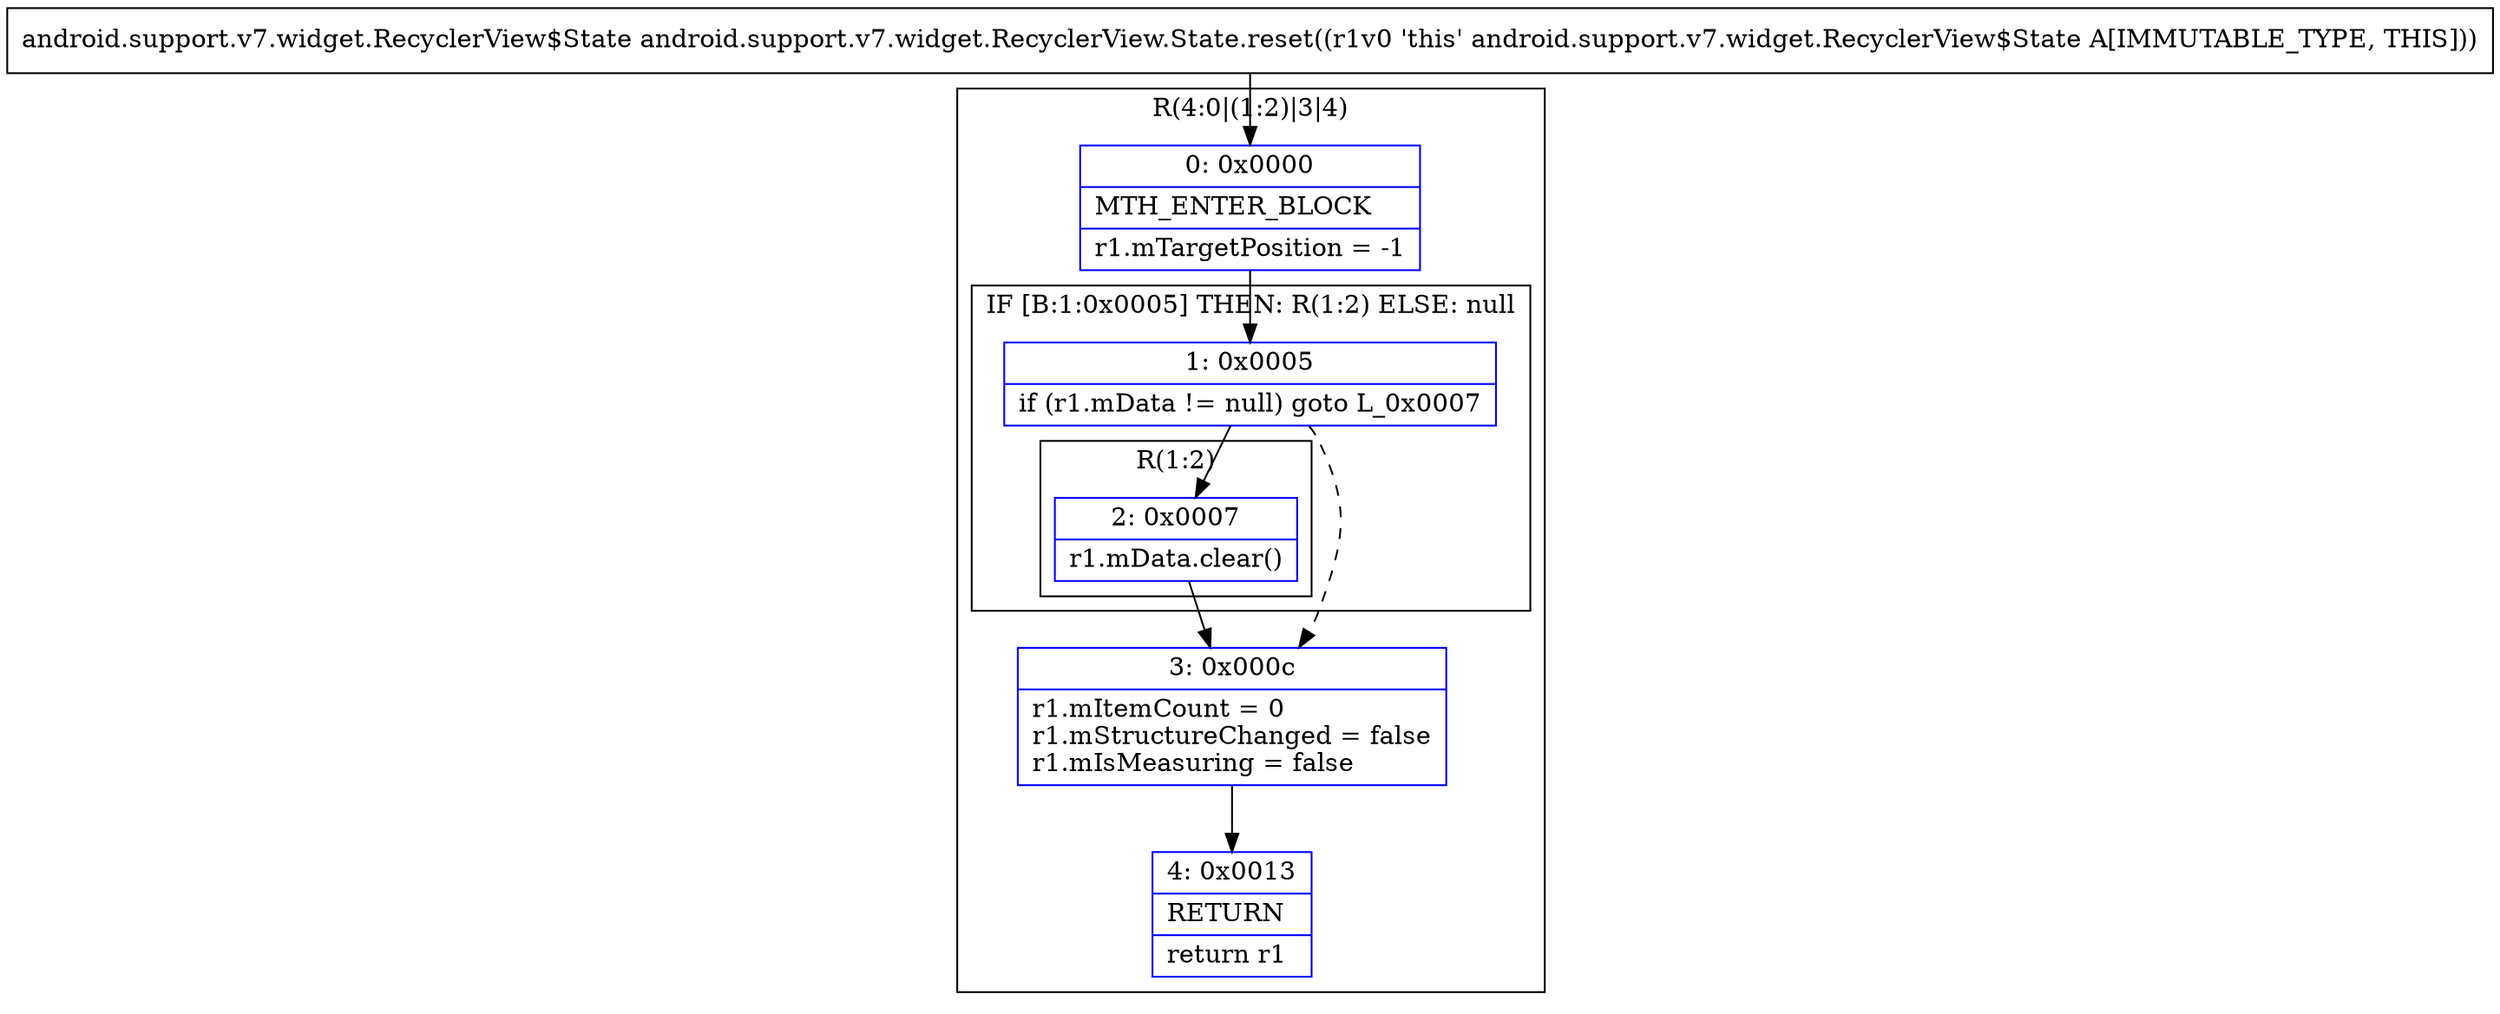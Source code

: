 digraph "CFG forandroid.support.v7.widget.RecyclerView.State.reset()Landroid\/support\/v7\/widget\/RecyclerView$State;" {
subgraph cluster_Region_2093100474 {
label = "R(4:0|(1:2)|3|4)";
node [shape=record,color=blue];
Node_0 [shape=record,label="{0\:\ 0x0000|MTH_ENTER_BLOCK\l|r1.mTargetPosition = \-1\l}"];
subgraph cluster_IfRegion_1802257022 {
label = "IF [B:1:0x0005] THEN: R(1:2) ELSE: null";
node [shape=record,color=blue];
Node_1 [shape=record,label="{1\:\ 0x0005|if (r1.mData != null) goto L_0x0007\l}"];
subgraph cluster_Region_46152801 {
label = "R(1:2)";
node [shape=record,color=blue];
Node_2 [shape=record,label="{2\:\ 0x0007|r1.mData.clear()\l}"];
}
}
Node_3 [shape=record,label="{3\:\ 0x000c|r1.mItemCount = 0\lr1.mStructureChanged = false\lr1.mIsMeasuring = false\l}"];
Node_4 [shape=record,label="{4\:\ 0x0013|RETURN\l|return r1\l}"];
}
MethodNode[shape=record,label="{android.support.v7.widget.RecyclerView$State android.support.v7.widget.RecyclerView.State.reset((r1v0 'this' android.support.v7.widget.RecyclerView$State A[IMMUTABLE_TYPE, THIS])) }"];
MethodNode -> Node_0;
Node_0 -> Node_1;
Node_1 -> Node_2;
Node_1 -> Node_3[style=dashed];
Node_2 -> Node_3;
Node_3 -> Node_4;
}

